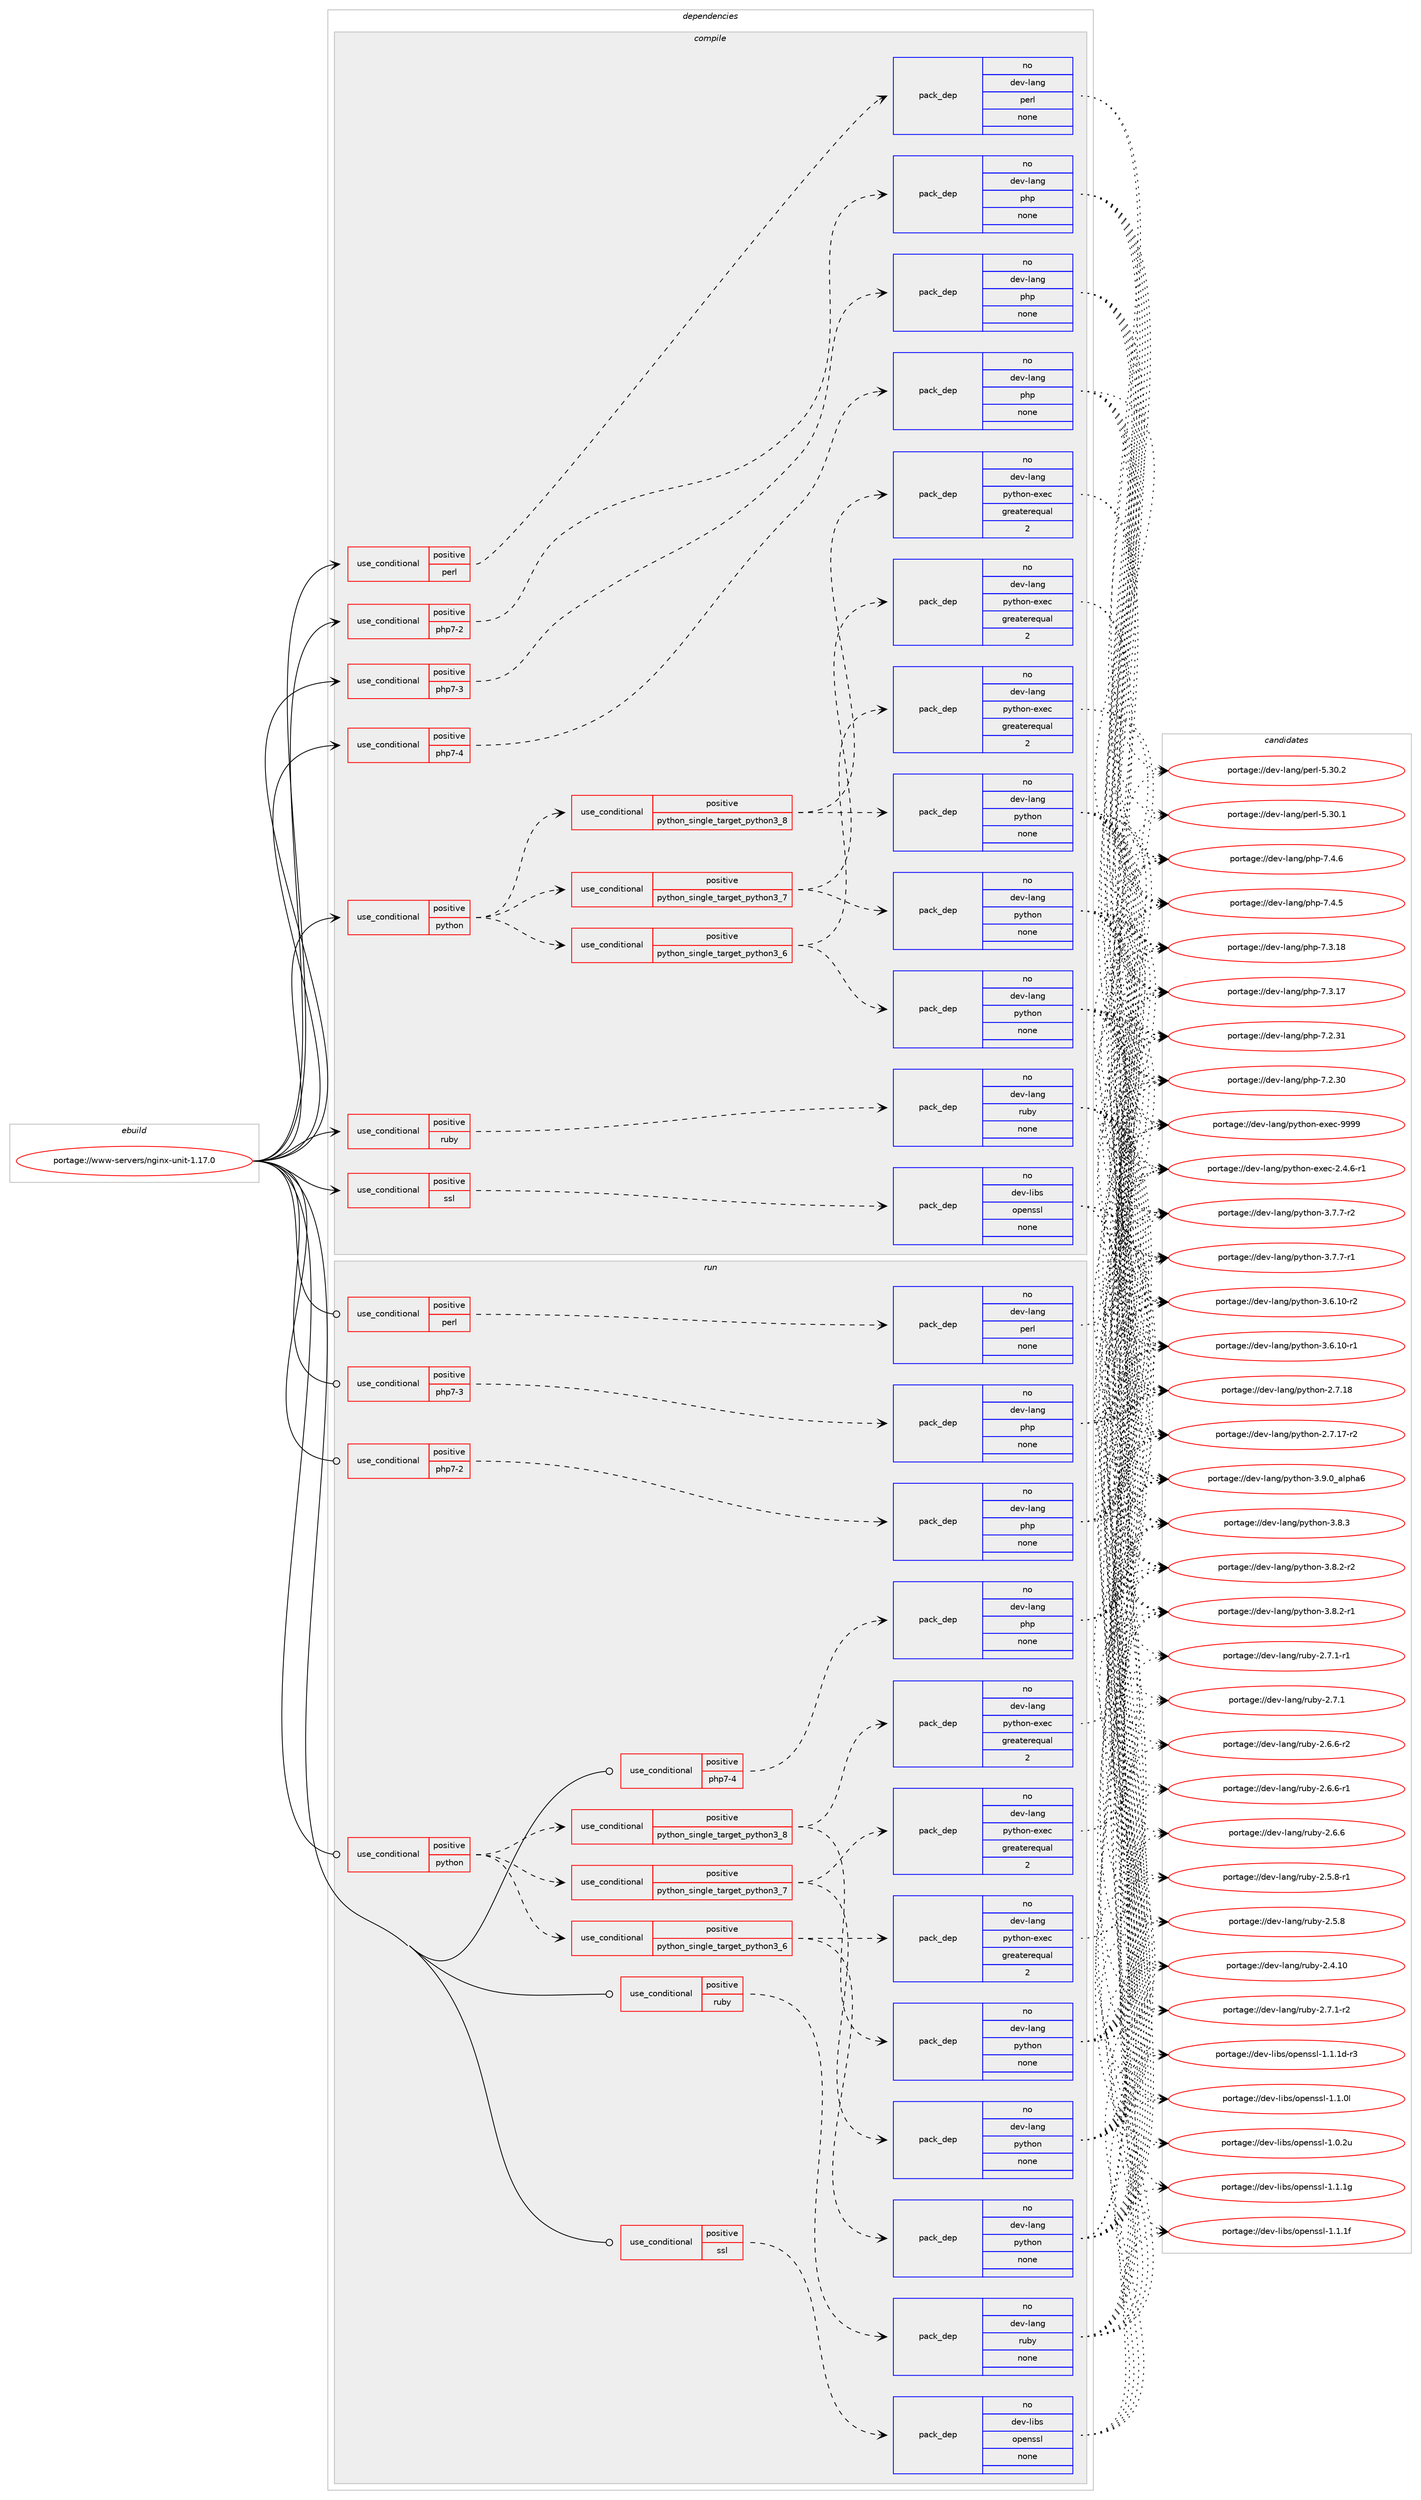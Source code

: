 digraph prolog {

# *************
# Graph options
# *************

newrank=true;
concentrate=true;
compound=true;
graph [rankdir=LR,fontname=Helvetica,fontsize=10,ranksep=1.5];#, ranksep=2.5, nodesep=0.2];
edge  [arrowhead=vee];
node  [fontname=Helvetica,fontsize=10];

# **********
# The ebuild
# **********

subgraph cluster_leftcol {
color=gray;
rank=same;
label=<<i>ebuild</i>>;
id [label="portage://www-servers/nginx-unit-1.17.0", color=red, width=4, href="../www-servers/nginx-unit-1.17.0.svg"];
}

# ****************
# The dependencies
# ****************

subgraph cluster_midcol {
color=gray;
label=<<i>dependencies</i>>;
subgraph cluster_compile {
fillcolor="#eeeeee";
style=filled;
label=<<i>compile</i>>;
subgraph cond269 {
dependency2423 [label=<<TABLE BORDER="0" CELLBORDER="1" CELLSPACING="0" CELLPADDING="4"><TR><TD ROWSPAN="3" CELLPADDING="10">use_conditional</TD></TR><TR><TD>positive</TD></TR><TR><TD>perl</TD></TR></TABLE>>, shape=none, color=red];
subgraph pack2131 {
dependency2424 [label=<<TABLE BORDER="0" CELLBORDER="1" CELLSPACING="0" CELLPADDING="4" WIDTH="220"><TR><TD ROWSPAN="6" CELLPADDING="30">pack_dep</TD></TR><TR><TD WIDTH="110">no</TD></TR><TR><TD>dev-lang</TD></TR><TR><TD>perl</TD></TR><TR><TD>none</TD></TR><TR><TD></TD></TR></TABLE>>, shape=none, color=blue];
}
dependency2423:e -> dependency2424:w [weight=20,style="dashed",arrowhead="vee"];
}
id:e -> dependency2423:w [weight=20,style="solid",arrowhead="vee"];
subgraph cond270 {
dependency2425 [label=<<TABLE BORDER="0" CELLBORDER="1" CELLSPACING="0" CELLPADDING="4"><TR><TD ROWSPAN="3" CELLPADDING="10">use_conditional</TD></TR><TR><TD>positive</TD></TR><TR><TD>php7-2</TD></TR></TABLE>>, shape=none, color=red];
subgraph pack2132 {
dependency2426 [label=<<TABLE BORDER="0" CELLBORDER="1" CELLSPACING="0" CELLPADDING="4" WIDTH="220"><TR><TD ROWSPAN="6" CELLPADDING="30">pack_dep</TD></TR><TR><TD WIDTH="110">no</TD></TR><TR><TD>dev-lang</TD></TR><TR><TD>php</TD></TR><TR><TD>none</TD></TR><TR><TD></TD></TR></TABLE>>, shape=none, color=blue];
}
dependency2425:e -> dependency2426:w [weight=20,style="dashed",arrowhead="vee"];
}
id:e -> dependency2425:w [weight=20,style="solid",arrowhead="vee"];
subgraph cond271 {
dependency2427 [label=<<TABLE BORDER="0" CELLBORDER="1" CELLSPACING="0" CELLPADDING="4"><TR><TD ROWSPAN="3" CELLPADDING="10">use_conditional</TD></TR><TR><TD>positive</TD></TR><TR><TD>php7-3</TD></TR></TABLE>>, shape=none, color=red];
subgraph pack2133 {
dependency2428 [label=<<TABLE BORDER="0" CELLBORDER="1" CELLSPACING="0" CELLPADDING="4" WIDTH="220"><TR><TD ROWSPAN="6" CELLPADDING="30">pack_dep</TD></TR><TR><TD WIDTH="110">no</TD></TR><TR><TD>dev-lang</TD></TR><TR><TD>php</TD></TR><TR><TD>none</TD></TR><TR><TD></TD></TR></TABLE>>, shape=none, color=blue];
}
dependency2427:e -> dependency2428:w [weight=20,style="dashed",arrowhead="vee"];
}
id:e -> dependency2427:w [weight=20,style="solid",arrowhead="vee"];
subgraph cond272 {
dependency2429 [label=<<TABLE BORDER="0" CELLBORDER="1" CELLSPACING="0" CELLPADDING="4"><TR><TD ROWSPAN="3" CELLPADDING="10">use_conditional</TD></TR><TR><TD>positive</TD></TR><TR><TD>php7-4</TD></TR></TABLE>>, shape=none, color=red];
subgraph pack2134 {
dependency2430 [label=<<TABLE BORDER="0" CELLBORDER="1" CELLSPACING="0" CELLPADDING="4" WIDTH="220"><TR><TD ROWSPAN="6" CELLPADDING="30">pack_dep</TD></TR><TR><TD WIDTH="110">no</TD></TR><TR><TD>dev-lang</TD></TR><TR><TD>php</TD></TR><TR><TD>none</TD></TR><TR><TD></TD></TR></TABLE>>, shape=none, color=blue];
}
dependency2429:e -> dependency2430:w [weight=20,style="dashed",arrowhead="vee"];
}
id:e -> dependency2429:w [weight=20,style="solid",arrowhead="vee"];
subgraph cond273 {
dependency2431 [label=<<TABLE BORDER="0" CELLBORDER="1" CELLSPACING="0" CELLPADDING="4"><TR><TD ROWSPAN="3" CELLPADDING="10">use_conditional</TD></TR><TR><TD>positive</TD></TR><TR><TD>python</TD></TR></TABLE>>, shape=none, color=red];
subgraph cond274 {
dependency2432 [label=<<TABLE BORDER="0" CELLBORDER="1" CELLSPACING="0" CELLPADDING="4"><TR><TD ROWSPAN="3" CELLPADDING="10">use_conditional</TD></TR><TR><TD>positive</TD></TR><TR><TD>python_single_target_python3_6</TD></TR></TABLE>>, shape=none, color=red];
subgraph pack2135 {
dependency2433 [label=<<TABLE BORDER="0" CELLBORDER="1" CELLSPACING="0" CELLPADDING="4" WIDTH="220"><TR><TD ROWSPAN="6" CELLPADDING="30">pack_dep</TD></TR><TR><TD WIDTH="110">no</TD></TR><TR><TD>dev-lang</TD></TR><TR><TD>python</TD></TR><TR><TD>none</TD></TR><TR><TD></TD></TR></TABLE>>, shape=none, color=blue];
}
dependency2432:e -> dependency2433:w [weight=20,style="dashed",arrowhead="vee"];
subgraph pack2136 {
dependency2434 [label=<<TABLE BORDER="0" CELLBORDER="1" CELLSPACING="0" CELLPADDING="4" WIDTH="220"><TR><TD ROWSPAN="6" CELLPADDING="30">pack_dep</TD></TR><TR><TD WIDTH="110">no</TD></TR><TR><TD>dev-lang</TD></TR><TR><TD>python-exec</TD></TR><TR><TD>greaterequal</TD></TR><TR><TD>2</TD></TR></TABLE>>, shape=none, color=blue];
}
dependency2432:e -> dependency2434:w [weight=20,style="dashed",arrowhead="vee"];
}
dependency2431:e -> dependency2432:w [weight=20,style="dashed",arrowhead="vee"];
subgraph cond275 {
dependency2435 [label=<<TABLE BORDER="0" CELLBORDER="1" CELLSPACING="0" CELLPADDING="4"><TR><TD ROWSPAN="3" CELLPADDING="10">use_conditional</TD></TR><TR><TD>positive</TD></TR><TR><TD>python_single_target_python3_7</TD></TR></TABLE>>, shape=none, color=red];
subgraph pack2137 {
dependency2436 [label=<<TABLE BORDER="0" CELLBORDER="1" CELLSPACING="0" CELLPADDING="4" WIDTH="220"><TR><TD ROWSPAN="6" CELLPADDING="30">pack_dep</TD></TR><TR><TD WIDTH="110">no</TD></TR><TR><TD>dev-lang</TD></TR><TR><TD>python</TD></TR><TR><TD>none</TD></TR><TR><TD></TD></TR></TABLE>>, shape=none, color=blue];
}
dependency2435:e -> dependency2436:w [weight=20,style="dashed",arrowhead="vee"];
subgraph pack2138 {
dependency2437 [label=<<TABLE BORDER="0" CELLBORDER="1" CELLSPACING="0" CELLPADDING="4" WIDTH="220"><TR><TD ROWSPAN="6" CELLPADDING="30">pack_dep</TD></TR><TR><TD WIDTH="110">no</TD></TR><TR><TD>dev-lang</TD></TR><TR><TD>python-exec</TD></TR><TR><TD>greaterequal</TD></TR><TR><TD>2</TD></TR></TABLE>>, shape=none, color=blue];
}
dependency2435:e -> dependency2437:w [weight=20,style="dashed",arrowhead="vee"];
}
dependency2431:e -> dependency2435:w [weight=20,style="dashed",arrowhead="vee"];
subgraph cond276 {
dependency2438 [label=<<TABLE BORDER="0" CELLBORDER="1" CELLSPACING="0" CELLPADDING="4"><TR><TD ROWSPAN="3" CELLPADDING="10">use_conditional</TD></TR><TR><TD>positive</TD></TR><TR><TD>python_single_target_python3_8</TD></TR></TABLE>>, shape=none, color=red];
subgraph pack2139 {
dependency2439 [label=<<TABLE BORDER="0" CELLBORDER="1" CELLSPACING="0" CELLPADDING="4" WIDTH="220"><TR><TD ROWSPAN="6" CELLPADDING="30">pack_dep</TD></TR><TR><TD WIDTH="110">no</TD></TR><TR><TD>dev-lang</TD></TR><TR><TD>python</TD></TR><TR><TD>none</TD></TR><TR><TD></TD></TR></TABLE>>, shape=none, color=blue];
}
dependency2438:e -> dependency2439:w [weight=20,style="dashed",arrowhead="vee"];
subgraph pack2140 {
dependency2440 [label=<<TABLE BORDER="0" CELLBORDER="1" CELLSPACING="0" CELLPADDING="4" WIDTH="220"><TR><TD ROWSPAN="6" CELLPADDING="30">pack_dep</TD></TR><TR><TD WIDTH="110">no</TD></TR><TR><TD>dev-lang</TD></TR><TR><TD>python-exec</TD></TR><TR><TD>greaterequal</TD></TR><TR><TD>2</TD></TR></TABLE>>, shape=none, color=blue];
}
dependency2438:e -> dependency2440:w [weight=20,style="dashed",arrowhead="vee"];
}
dependency2431:e -> dependency2438:w [weight=20,style="dashed",arrowhead="vee"];
}
id:e -> dependency2431:w [weight=20,style="solid",arrowhead="vee"];
subgraph cond277 {
dependency2441 [label=<<TABLE BORDER="0" CELLBORDER="1" CELLSPACING="0" CELLPADDING="4"><TR><TD ROWSPAN="3" CELLPADDING="10">use_conditional</TD></TR><TR><TD>positive</TD></TR><TR><TD>ruby</TD></TR></TABLE>>, shape=none, color=red];
subgraph pack2141 {
dependency2442 [label=<<TABLE BORDER="0" CELLBORDER="1" CELLSPACING="0" CELLPADDING="4" WIDTH="220"><TR><TD ROWSPAN="6" CELLPADDING="30">pack_dep</TD></TR><TR><TD WIDTH="110">no</TD></TR><TR><TD>dev-lang</TD></TR><TR><TD>ruby</TD></TR><TR><TD>none</TD></TR><TR><TD></TD></TR></TABLE>>, shape=none, color=blue];
}
dependency2441:e -> dependency2442:w [weight=20,style="dashed",arrowhead="vee"];
}
id:e -> dependency2441:w [weight=20,style="solid",arrowhead="vee"];
subgraph cond278 {
dependency2443 [label=<<TABLE BORDER="0" CELLBORDER="1" CELLSPACING="0" CELLPADDING="4"><TR><TD ROWSPAN="3" CELLPADDING="10">use_conditional</TD></TR><TR><TD>positive</TD></TR><TR><TD>ssl</TD></TR></TABLE>>, shape=none, color=red];
subgraph pack2142 {
dependency2444 [label=<<TABLE BORDER="0" CELLBORDER="1" CELLSPACING="0" CELLPADDING="4" WIDTH="220"><TR><TD ROWSPAN="6" CELLPADDING="30">pack_dep</TD></TR><TR><TD WIDTH="110">no</TD></TR><TR><TD>dev-libs</TD></TR><TR><TD>openssl</TD></TR><TR><TD>none</TD></TR><TR><TD></TD></TR></TABLE>>, shape=none, color=blue];
}
dependency2443:e -> dependency2444:w [weight=20,style="dashed",arrowhead="vee"];
}
id:e -> dependency2443:w [weight=20,style="solid",arrowhead="vee"];
}
subgraph cluster_compileandrun {
fillcolor="#eeeeee";
style=filled;
label=<<i>compile and run</i>>;
}
subgraph cluster_run {
fillcolor="#eeeeee";
style=filled;
label=<<i>run</i>>;
subgraph cond279 {
dependency2445 [label=<<TABLE BORDER="0" CELLBORDER="1" CELLSPACING="0" CELLPADDING="4"><TR><TD ROWSPAN="3" CELLPADDING="10">use_conditional</TD></TR><TR><TD>positive</TD></TR><TR><TD>perl</TD></TR></TABLE>>, shape=none, color=red];
subgraph pack2143 {
dependency2446 [label=<<TABLE BORDER="0" CELLBORDER="1" CELLSPACING="0" CELLPADDING="4" WIDTH="220"><TR><TD ROWSPAN="6" CELLPADDING="30">pack_dep</TD></TR><TR><TD WIDTH="110">no</TD></TR><TR><TD>dev-lang</TD></TR><TR><TD>perl</TD></TR><TR><TD>none</TD></TR><TR><TD></TD></TR></TABLE>>, shape=none, color=blue];
}
dependency2445:e -> dependency2446:w [weight=20,style="dashed",arrowhead="vee"];
}
id:e -> dependency2445:w [weight=20,style="solid",arrowhead="odot"];
subgraph cond280 {
dependency2447 [label=<<TABLE BORDER="0" CELLBORDER="1" CELLSPACING="0" CELLPADDING="4"><TR><TD ROWSPAN="3" CELLPADDING="10">use_conditional</TD></TR><TR><TD>positive</TD></TR><TR><TD>php7-2</TD></TR></TABLE>>, shape=none, color=red];
subgraph pack2144 {
dependency2448 [label=<<TABLE BORDER="0" CELLBORDER="1" CELLSPACING="0" CELLPADDING="4" WIDTH="220"><TR><TD ROWSPAN="6" CELLPADDING="30">pack_dep</TD></TR><TR><TD WIDTH="110">no</TD></TR><TR><TD>dev-lang</TD></TR><TR><TD>php</TD></TR><TR><TD>none</TD></TR><TR><TD></TD></TR></TABLE>>, shape=none, color=blue];
}
dependency2447:e -> dependency2448:w [weight=20,style="dashed",arrowhead="vee"];
}
id:e -> dependency2447:w [weight=20,style="solid",arrowhead="odot"];
subgraph cond281 {
dependency2449 [label=<<TABLE BORDER="0" CELLBORDER="1" CELLSPACING="0" CELLPADDING="4"><TR><TD ROWSPAN="3" CELLPADDING="10">use_conditional</TD></TR><TR><TD>positive</TD></TR><TR><TD>php7-3</TD></TR></TABLE>>, shape=none, color=red];
subgraph pack2145 {
dependency2450 [label=<<TABLE BORDER="0" CELLBORDER="1" CELLSPACING="0" CELLPADDING="4" WIDTH="220"><TR><TD ROWSPAN="6" CELLPADDING="30">pack_dep</TD></TR><TR><TD WIDTH="110">no</TD></TR><TR><TD>dev-lang</TD></TR><TR><TD>php</TD></TR><TR><TD>none</TD></TR><TR><TD></TD></TR></TABLE>>, shape=none, color=blue];
}
dependency2449:e -> dependency2450:w [weight=20,style="dashed",arrowhead="vee"];
}
id:e -> dependency2449:w [weight=20,style="solid",arrowhead="odot"];
subgraph cond282 {
dependency2451 [label=<<TABLE BORDER="0" CELLBORDER="1" CELLSPACING="0" CELLPADDING="4"><TR><TD ROWSPAN="3" CELLPADDING="10">use_conditional</TD></TR><TR><TD>positive</TD></TR><TR><TD>php7-4</TD></TR></TABLE>>, shape=none, color=red];
subgraph pack2146 {
dependency2452 [label=<<TABLE BORDER="0" CELLBORDER="1" CELLSPACING="0" CELLPADDING="4" WIDTH="220"><TR><TD ROWSPAN="6" CELLPADDING="30">pack_dep</TD></TR><TR><TD WIDTH="110">no</TD></TR><TR><TD>dev-lang</TD></TR><TR><TD>php</TD></TR><TR><TD>none</TD></TR><TR><TD></TD></TR></TABLE>>, shape=none, color=blue];
}
dependency2451:e -> dependency2452:w [weight=20,style="dashed",arrowhead="vee"];
}
id:e -> dependency2451:w [weight=20,style="solid",arrowhead="odot"];
subgraph cond283 {
dependency2453 [label=<<TABLE BORDER="0" CELLBORDER="1" CELLSPACING="0" CELLPADDING="4"><TR><TD ROWSPAN="3" CELLPADDING="10">use_conditional</TD></TR><TR><TD>positive</TD></TR><TR><TD>python</TD></TR></TABLE>>, shape=none, color=red];
subgraph cond284 {
dependency2454 [label=<<TABLE BORDER="0" CELLBORDER="1" CELLSPACING="0" CELLPADDING="4"><TR><TD ROWSPAN="3" CELLPADDING="10">use_conditional</TD></TR><TR><TD>positive</TD></TR><TR><TD>python_single_target_python3_6</TD></TR></TABLE>>, shape=none, color=red];
subgraph pack2147 {
dependency2455 [label=<<TABLE BORDER="0" CELLBORDER="1" CELLSPACING="0" CELLPADDING="4" WIDTH="220"><TR><TD ROWSPAN="6" CELLPADDING="30">pack_dep</TD></TR><TR><TD WIDTH="110">no</TD></TR><TR><TD>dev-lang</TD></TR><TR><TD>python</TD></TR><TR><TD>none</TD></TR><TR><TD></TD></TR></TABLE>>, shape=none, color=blue];
}
dependency2454:e -> dependency2455:w [weight=20,style="dashed",arrowhead="vee"];
subgraph pack2148 {
dependency2456 [label=<<TABLE BORDER="0" CELLBORDER="1" CELLSPACING="0" CELLPADDING="4" WIDTH="220"><TR><TD ROWSPAN="6" CELLPADDING="30">pack_dep</TD></TR><TR><TD WIDTH="110">no</TD></TR><TR><TD>dev-lang</TD></TR><TR><TD>python-exec</TD></TR><TR><TD>greaterequal</TD></TR><TR><TD>2</TD></TR></TABLE>>, shape=none, color=blue];
}
dependency2454:e -> dependency2456:w [weight=20,style="dashed",arrowhead="vee"];
}
dependency2453:e -> dependency2454:w [weight=20,style="dashed",arrowhead="vee"];
subgraph cond285 {
dependency2457 [label=<<TABLE BORDER="0" CELLBORDER="1" CELLSPACING="0" CELLPADDING="4"><TR><TD ROWSPAN="3" CELLPADDING="10">use_conditional</TD></TR><TR><TD>positive</TD></TR><TR><TD>python_single_target_python3_7</TD></TR></TABLE>>, shape=none, color=red];
subgraph pack2149 {
dependency2458 [label=<<TABLE BORDER="0" CELLBORDER="1" CELLSPACING="0" CELLPADDING="4" WIDTH="220"><TR><TD ROWSPAN="6" CELLPADDING="30">pack_dep</TD></TR><TR><TD WIDTH="110">no</TD></TR><TR><TD>dev-lang</TD></TR><TR><TD>python</TD></TR><TR><TD>none</TD></TR><TR><TD></TD></TR></TABLE>>, shape=none, color=blue];
}
dependency2457:e -> dependency2458:w [weight=20,style="dashed",arrowhead="vee"];
subgraph pack2150 {
dependency2459 [label=<<TABLE BORDER="0" CELLBORDER="1" CELLSPACING="0" CELLPADDING="4" WIDTH="220"><TR><TD ROWSPAN="6" CELLPADDING="30">pack_dep</TD></TR><TR><TD WIDTH="110">no</TD></TR><TR><TD>dev-lang</TD></TR><TR><TD>python-exec</TD></TR><TR><TD>greaterequal</TD></TR><TR><TD>2</TD></TR></TABLE>>, shape=none, color=blue];
}
dependency2457:e -> dependency2459:w [weight=20,style="dashed",arrowhead="vee"];
}
dependency2453:e -> dependency2457:w [weight=20,style="dashed",arrowhead="vee"];
subgraph cond286 {
dependency2460 [label=<<TABLE BORDER="0" CELLBORDER="1" CELLSPACING="0" CELLPADDING="4"><TR><TD ROWSPAN="3" CELLPADDING="10">use_conditional</TD></TR><TR><TD>positive</TD></TR><TR><TD>python_single_target_python3_8</TD></TR></TABLE>>, shape=none, color=red];
subgraph pack2151 {
dependency2461 [label=<<TABLE BORDER="0" CELLBORDER="1" CELLSPACING="0" CELLPADDING="4" WIDTH="220"><TR><TD ROWSPAN="6" CELLPADDING="30">pack_dep</TD></TR><TR><TD WIDTH="110">no</TD></TR><TR><TD>dev-lang</TD></TR><TR><TD>python</TD></TR><TR><TD>none</TD></TR><TR><TD></TD></TR></TABLE>>, shape=none, color=blue];
}
dependency2460:e -> dependency2461:w [weight=20,style="dashed",arrowhead="vee"];
subgraph pack2152 {
dependency2462 [label=<<TABLE BORDER="0" CELLBORDER="1" CELLSPACING="0" CELLPADDING="4" WIDTH="220"><TR><TD ROWSPAN="6" CELLPADDING="30">pack_dep</TD></TR><TR><TD WIDTH="110">no</TD></TR><TR><TD>dev-lang</TD></TR><TR><TD>python-exec</TD></TR><TR><TD>greaterequal</TD></TR><TR><TD>2</TD></TR></TABLE>>, shape=none, color=blue];
}
dependency2460:e -> dependency2462:w [weight=20,style="dashed",arrowhead="vee"];
}
dependency2453:e -> dependency2460:w [weight=20,style="dashed",arrowhead="vee"];
}
id:e -> dependency2453:w [weight=20,style="solid",arrowhead="odot"];
subgraph cond287 {
dependency2463 [label=<<TABLE BORDER="0" CELLBORDER="1" CELLSPACING="0" CELLPADDING="4"><TR><TD ROWSPAN="3" CELLPADDING="10">use_conditional</TD></TR><TR><TD>positive</TD></TR><TR><TD>ruby</TD></TR></TABLE>>, shape=none, color=red];
subgraph pack2153 {
dependency2464 [label=<<TABLE BORDER="0" CELLBORDER="1" CELLSPACING="0" CELLPADDING="4" WIDTH="220"><TR><TD ROWSPAN="6" CELLPADDING="30">pack_dep</TD></TR><TR><TD WIDTH="110">no</TD></TR><TR><TD>dev-lang</TD></TR><TR><TD>ruby</TD></TR><TR><TD>none</TD></TR><TR><TD></TD></TR></TABLE>>, shape=none, color=blue];
}
dependency2463:e -> dependency2464:w [weight=20,style="dashed",arrowhead="vee"];
}
id:e -> dependency2463:w [weight=20,style="solid",arrowhead="odot"];
subgraph cond288 {
dependency2465 [label=<<TABLE BORDER="0" CELLBORDER="1" CELLSPACING="0" CELLPADDING="4"><TR><TD ROWSPAN="3" CELLPADDING="10">use_conditional</TD></TR><TR><TD>positive</TD></TR><TR><TD>ssl</TD></TR></TABLE>>, shape=none, color=red];
subgraph pack2154 {
dependency2466 [label=<<TABLE BORDER="0" CELLBORDER="1" CELLSPACING="0" CELLPADDING="4" WIDTH="220"><TR><TD ROWSPAN="6" CELLPADDING="30">pack_dep</TD></TR><TR><TD WIDTH="110">no</TD></TR><TR><TD>dev-libs</TD></TR><TR><TD>openssl</TD></TR><TR><TD>none</TD></TR><TR><TD></TD></TR></TABLE>>, shape=none, color=blue];
}
dependency2465:e -> dependency2466:w [weight=20,style="dashed",arrowhead="vee"];
}
id:e -> dependency2465:w [weight=20,style="solid",arrowhead="odot"];
}
}

# **************
# The candidates
# **************

subgraph cluster_choices {
rank=same;
color=gray;
label=<<i>candidates</i>>;

subgraph choice2131 {
color=black;
nodesep=1;
choice10010111845108971101034711210111410845534651484650 [label="portage://dev-lang/perl-5.30.2", color=red, width=4,href="../dev-lang/perl-5.30.2.svg"];
choice10010111845108971101034711210111410845534651484649 [label="portage://dev-lang/perl-5.30.1", color=red, width=4,href="../dev-lang/perl-5.30.1.svg"];
dependency2424:e -> choice10010111845108971101034711210111410845534651484650:w [style=dotted,weight="100"];
dependency2424:e -> choice10010111845108971101034711210111410845534651484649:w [style=dotted,weight="100"];
}
subgraph choice2132 {
color=black;
nodesep=1;
choice100101118451089711010347112104112455546524654 [label="portage://dev-lang/php-7.4.6", color=red, width=4,href="../dev-lang/php-7.4.6.svg"];
choice100101118451089711010347112104112455546524653 [label="portage://dev-lang/php-7.4.5", color=red, width=4,href="../dev-lang/php-7.4.5.svg"];
choice10010111845108971101034711210411245554651464956 [label="portage://dev-lang/php-7.3.18", color=red, width=4,href="../dev-lang/php-7.3.18.svg"];
choice10010111845108971101034711210411245554651464955 [label="portage://dev-lang/php-7.3.17", color=red, width=4,href="../dev-lang/php-7.3.17.svg"];
choice10010111845108971101034711210411245554650465149 [label="portage://dev-lang/php-7.2.31", color=red, width=4,href="../dev-lang/php-7.2.31.svg"];
choice10010111845108971101034711210411245554650465148 [label="portage://dev-lang/php-7.2.30", color=red, width=4,href="../dev-lang/php-7.2.30.svg"];
dependency2426:e -> choice100101118451089711010347112104112455546524654:w [style=dotted,weight="100"];
dependency2426:e -> choice100101118451089711010347112104112455546524653:w [style=dotted,weight="100"];
dependency2426:e -> choice10010111845108971101034711210411245554651464956:w [style=dotted,weight="100"];
dependency2426:e -> choice10010111845108971101034711210411245554651464955:w [style=dotted,weight="100"];
dependency2426:e -> choice10010111845108971101034711210411245554650465149:w [style=dotted,weight="100"];
dependency2426:e -> choice10010111845108971101034711210411245554650465148:w [style=dotted,weight="100"];
}
subgraph choice2133 {
color=black;
nodesep=1;
choice100101118451089711010347112104112455546524654 [label="portage://dev-lang/php-7.4.6", color=red, width=4,href="../dev-lang/php-7.4.6.svg"];
choice100101118451089711010347112104112455546524653 [label="portage://dev-lang/php-7.4.5", color=red, width=4,href="../dev-lang/php-7.4.5.svg"];
choice10010111845108971101034711210411245554651464956 [label="portage://dev-lang/php-7.3.18", color=red, width=4,href="../dev-lang/php-7.3.18.svg"];
choice10010111845108971101034711210411245554651464955 [label="portage://dev-lang/php-7.3.17", color=red, width=4,href="../dev-lang/php-7.3.17.svg"];
choice10010111845108971101034711210411245554650465149 [label="portage://dev-lang/php-7.2.31", color=red, width=4,href="../dev-lang/php-7.2.31.svg"];
choice10010111845108971101034711210411245554650465148 [label="portage://dev-lang/php-7.2.30", color=red, width=4,href="../dev-lang/php-7.2.30.svg"];
dependency2428:e -> choice100101118451089711010347112104112455546524654:w [style=dotted,weight="100"];
dependency2428:e -> choice100101118451089711010347112104112455546524653:w [style=dotted,weight="100"];
dependency2428:e -> choice10010111845108971101034711210411245554651464956:w [style=dotted,weight="100"];
dependency2428:e -> choice10010111845108971101034711210411245554651464955:w [style=dotted,weight="100"];
dependency2428:e -> choice10010111845108971101034711210411245554650465149:w [style=dotted,weight="100"];
dependency2428:e -> choice10010111845108971101034711210411245554650465148:w [style=dotted,weight="100"];
}
subgraph choice2134 {
color=black;
nodesep=1;
choice100101118451089711010347112104112455546524654 [label="portage://dev-lang/php-7.4.6", color=red, width=4,href="../dev-lang/php-7.4.6.svg"];
choice100101118451089711010347112104112455546524653 [label="portage://dev-lang/php-7.4.5", color=red, width=4,href="../dev-lang/php-7.4.5.svg"];
choice10010111845108971101034711210411245554651464956 [label="portage://dev-lang/php-7.3.18", color=red, width=4,href="../dev-lang/php-7.3.18.svg"];
choice10010111845108971101034711210411245554651464955 [label="portage://dev-lang/php-7.3.17", color=red, width=4,href="../dev-lang/php-7.3.17.svg"];
choice10010111845108971101034711210411245554650465149 [label="portage://dev-lang/php-7.2.31", color=red, width=4,href="../dev-lang/php-7.2.31.svg"];
choice10010111845108971101034711210411245554650465148 [label="portage://dev-lang/php-7.2.30", color=red, width=4,href="../dev-lang/php-7.2.30.svg"];
dependency2430:e -> choice100101118451089711010347112104112455546524654:w [style=dotted,weight="100"];
dependency2430:e -> choice100101118451089711010347112104112455546524653:w [style=dotted,weight="100"];
dependency2430:e -> choice10010111845108971101034711210411245554651464956:w [style=dotted,weight="100"];
dependency2430:e -> choice10010111845108971101034711210411245554651464955:w [style=dotted,weight="100"];
dependency2430:e -> choice10010111845108971101034711210411245554650465149:w [style=dotted,weight="100"];
dependency2430:e -> choice10010111845108971101034711210411245554650465148:w [style=dotted,weight="100"];
}
subgraph choice2135 {
color=black;
nodesep=1;
choice10010111845108971101034711212111610411111045514657464895971081121049754 [label="portage://dev-lang/python-3.9.0_alpha6", color=red, width=4,href="../dev-lang/python-3.9.0_alpha6.svg"];
choice100101118451089711010347112121116104111110455146564651 [label="portage://dev-lang/python-3.8.3", color=red, width=4,href="../dev-lang/python-3.8.3.svg"];
choice1001011184510897110103471121211161041111104551465646504511450 [label="portage://dev-lang/python-3.8.2-r2", color=red, width=4,href="../dev-lang/python-3.8.2-r2.svg"];
choice1001011184510897110103471121211161041111104551465646504511449 [label="portage://dev-lang/python-3.8.2-r1", color=red, width=4,href="../dev-lang/python-3.8.2-r1.svg"];
choice1001011184510897110103471121211161041111104551465546554511450 [label="portage://dev-lang/python-3.7.7-r2", color=red, width=4,href="../dev-lang/python-3.7.7-r2.svg"];
choice1001011184510897110103471121211161041111104551465546554511449 [label="portage://dev-lang/python-3.7.7-r1", color=red, width=4,href="../dev-lang/python-3.7.7-r1.svg"];
choice100101118451089711010347112121116104111110455146544649484511450 [label="portage://dev-lang/python-3.6.10-r2", color=red, width=4,href="../dev-lang/python-3.6.10-r2.svg"];
choice100101118451089711010347112121116104111110455146544649484511449 [label="portage://dev-lang/python-3.6.10-r1", color=red, width=4,href="../dev-lang/python-3.6.10-r1.svg"];
choice10010111845108971101034711212111610411111045504655464956 [label="portage://dev-lang/python-2.7.18", color=red, width=4,href="../dev-lang/python-2.7.18.svg"];
choice100101118451089711010347112121116104111110455046554649554511450 [label="portage://dev-lang/python-2.7.17-r2", color=red, width=4,href="../dev-lang/python-2.7.17-r2.svg"];
dependency2433:e -> choice10010111845108971101034711212111610411111045514657464895971081121049754:w [style=dotted,weight="100"];
dependency2433:e -> choice100101118451089711010347112121116104111110455146564651:w [style=dotted,weight="100"];
dependency2433:e -> choice1001011184510897110103471121211161041111104551465646504511450:w [style=dotted,weight="100"];
dependency2433:e -> choice1001011184510897110103471121211161041111104551465646504511449:w [style=dotted,weight="100"];
dependency2433:e -> choice1001011184510897110103471121211161041111104551465546554511450:w [style=dotted,weight="100"];
dependency2433:e -> choice1001011184510897110103471121211161041111104551465546554511449:w [style=dotted,weight="100"];
dependency2433:e -> choice100101118451089711010347112121116104111110455146544649484511450:w [style=dotted,weight="100"];
dependency2433:e -> choice100101118451089711010347112121116104111110455146544649484511449:w [style=dotted,weight="100"];
dependency2433:e -> choice10010111845108971101034711212111610411111045504655464956:w [style=dotted,weight="100"];
dependency2433:e -> choice100101118451089711010347112121116104111110455046554649554511450:w [style=dotted,weight="100"];
}
subgraph choice2136 {
color=black;
nodesep=1;
choice10010111845108971101034711212111610411111045101120101994557575757 [label="portage://dev-lang/python-exec-9999", color=red, width=4,href="../dev-lang/python-exec-9999.svg"];
choice10010111845108971101034711212111610411111045101120101994550465246544511449 [label="portage://dev-lang/python-exec-2.4.6-r1", color=red, width=4,href="../dev-lang/python-exec-2.4.6-r1.svg"];
dependency2434:e -> choice10010111845108971101034711212111610411111045101120101994557575757:w [style=dotted,weight="100"];
dependency2434:e -> choice10010111845108971101034711212111610411111045101120101994550465246544511449:w [style=dotted,weight="100"];
}
subgraph choice2137 {
color=black;
nodesep=1;
choice10010111845108971101034711212111610411111045514657464895971081121049754 [label="portage://dev-lang/python-3.9.0_alpha6", color=red, width=4,href="../dev-lang/python-3.9.0_alpha6.svg"];
choice100101118451089711010347112121116104111110455146564651 [label="portage://dev-lang/python-3.8.3", color=red, width=4,href="../dev-lang/python-3.8.3.svg"];
choice1001011184510897110103471121211161041111104551465646504511450 [label="portage://dev-lang/python-3.8.2-r2", color=red, width=4,href="../dev-lang/python-3.8.2-r2.svg"];
choice1001011184510897110103471121211161041111104551465646504511449 [label="portage://dev-lang/python-3.8.2-r1", color=red, width=4,href="../dev-lang/python-3.8.2-r1.svg"];
choice1001011184510897110103471121211161041111104551465546554511450 [label="portage://dev-lang/python-3.7.7-r2", color=red, width=4,href="../dev-lang/python-3.7.7-r2.svg"];
choice1001011184510897110103471121211161041111104551465546554511449 [label="portage://dev-lang/python-3.7.7-r1", color=red, width=4,href="../dev-lang/python-3.7.7-r1.svg"];
choice100101118451089711010347112121116104111110455146544649484511450 [label="portage://dev-lang/python-3.6.10-r2", color=red, width=4,href="../dev-lang/python-3.6.10-r2.svg"];
choice100101118451089711010347112121116104111110455146544649484511449 [label="portage://dev-lang/python-3.6.10-r1", color=red, width=4,href="../dev-lang/python-3.6.10-r1.svg"];
choice10010111845108971101034711212111610411111045504655464956 [label="portage://dev-lang/python-2.7.18", color=red, width=4,href="../dev-lang/python-2.7.18.svg"];
choice100101118451089711010347112121116104111110455046554649554511450 [label="portage://dev-lang/python-2.7.17-r2", color=red, width=4,href="../dev-lang/python-2.7.17-r2.svg"];
dependency2436:e -> choice10010111845108971101034711212111610411111045514657464895971081121049754:w [style=dotted,weight="100"];
dependency2436:e -> choice100101118451089711010347112121116104111110455146564651:w [style=dotted,weight="100"];
dependency2436:e -> choice1001011184510897110103471121211161041111104551465646504511450:w [style=dotted,weight="100"];
dependency2436:e -> choice1001011184510897110103471121211161041111104551465646504511449:w [style=dotted,weight="100"];
dependency2436:e -> choice1001011184510897110103471121211161041111104551465546554511450:w [style=dotted,weight="100"];
dependency2436:e -> choice1001011184510897110103471121211161041111104551465546554511449:w [style=dotted,weight="100"];
dependency2436:e -> choice100101118451089711010347112121116104111110455146544649484511450:w [style=dotted,weight="100"];
dependency2436:e -> choice100101118451089711010347112121116104111110455146544649484511449:w [style=dotted,weight="100"];
dependency2436:e -> choice10010111845108971101034711212111610411111045504655464956:w [style=dotted,weight="100"];
dependency2436:e -> choice100101118451089711010347112121116104111110455046554649554511450:w [style=dotted,weight="100"];
}
subgraph choice2138 {
color=black;
nodesep=1;
choice10010111845108971101034711212111610411111045101120101994557575757 [label="portage://dev-lang/python-exec-9999", color=red, width=4,href="../dev-lang/python-exec-9999.svg"];
choice10010111845108971101034711212111610411111045101120101994550465246544511449 [label="portage://dev-lang/python-exec-2.4.6-r1", color=red, width=4,href="../dev-lang/python-exec-2.4.6-r1.svg"];
dependency2437:e -> choice10010111845108971101034711212111610411111045101120101994557575757:w [style=dotted,weight="100"];
dependency2437:e -> choice10010111845108971101034711212111610411111045101120101994550465246544511449:w [style=dotted,weight="100"];
}
subgraph choice2139 {
color=black;
nodesep=1;
choice10010111845108971101034711212111610411111045514657464895971081121049754 [label="portage://dev-lang/python-3.9.0_alpha6", color=red, width=4,href="../dev-lang/python-3.9.0_alpha6.svg"];
choice100101118451089711010347112121116104111110455146564651 [label="portage://dev-lang/python-3.8.3", color=red, width=4,href="../dev-lang/python-3.8.3.svg"];
choice1001011184510897110103471121211161041111104551465646504511450 [label="portage://dev-lang/python-3.8.2-r2", color=red, width=4,href="../dev-lang/python-3.8.2-r2.svg"];
choice1001011184510897110103471121211161041111104551465646504511449 [label="portage://dev-lang/python-3.8.2-r1", color=red, width=4,href="../dev-lang/python-3.8.2-r1.svg"];
choice1001011184510897110103471121211161041111104551465546554511450 [label="portage://dev-lang/python-3.7.7-r2", color=red, width=4,href="../dev-lang/python-3.7.7-r2.svg"];
choice1001011184510897110103471121211161041111104551465546554511449 [label="portage://dev-lang/python-3.7.7-r1", color=red, width=4,href="../dev-lang/python-3.7.7-r1.svg"];
choice100101118451089711010347112121116104111110455146544649484511450 [label="portage://dev-lang/python-3.6.10-r2", color=red, width=4,href="../dev-lang/python-3.6.10-r2.svg"];
choice100101118451089711010347112121116104111110455146544649484511449 [label="portage://dev-lang/python-3.6.10-r1", color=red, width=4,href="../dev-lang/python-3.6.10-r1.svg"];
choice10010111845108971101034711212111610411111045504655464956 [label="portage://dev-lang/python-2.7.18", color=red, width=4,href="../dev-lang/python-2.7.18.svg"];
choice100101118451089711010347112121116104111110455046554649554511450 [label="portage://dev-lang/python-2.7.17-r2", color=red, width=4,href="../dev-lang/python-2.7.17-r2.svg"];
dependency2439:e -> choice10010111845108971101034711212111610411111045514657464895971081121049754:w [style=dotted,weight="100"];
dependency2439:e -> choice100101118451089711010347112121116104111110455146564651:w [style=dotted,weight="100"];
dependency2439:e -> choice1001011184510897110103471121211161041111104551465646504511450:w [style=dotted,weight="100"];
dependency2439:e -> choice1001011184510897110103471121211161041111104551465646504511449:w [style=dotted,weight="100"];
dependency2439:e -> choice1001011184510897110103471121211161041111104551465546554511450:w [style=dotted,weight="100"];
dependency2439:e -> choice1001011184510897110103471121211161041111104551465546554511449:w [style=dotted,weight="100"];
dependency2439:e -> choice100101118451089711010347112121116104111110455146544649484511450:w [style=dotted,weight="100"];
dependency2439:e -> choice100101118451089711010347112121116104111110455146544649484511449:w [style=dotted,weight="100"];
dependency2439:e -> choice10010111845108971101034711212111610411111045504655464956:w [style=dotted,weight="100"];
dependency2439:e -> choice100101118451089711010347112121116104111110455046554649554511450:w [style=dotted,weight="100"];
}
subgraph choice2140 {
color=black;
nodesep=1;
choice10010111845108971101034711212111610411111045101120101994557575757 [label="portage://dev-lang/python-exec-9999", color=red, width=4,href="../dev-lang/python-exec-9999.svg"];
choice10010111845108971101034711212111610411111045101120101994550465246544511449 [label="portage://dev-lang/python-exec-2.4.6-r1", color=red, width=4,href="../dev-lang/python-exec-2.4.6-r1.svg"];
dependency2440:e -> choice10010111845108971101034711212111610411111045101120101994557575757:w [style=dotted,weight="100"];
dependency2440:e -> choice10010111845108971101034711212111610411111045101120101994550465246544511449:w [style=dotted,weight="100"];
}
subgraph choice2141 {
color=black;
nodesep=1;
choice100101118451089711010347114117981214550465546494511450 [label="portage://dev-lang/ruby-2.7.1-r2", color=red, width=4,href="../dev-lang/ruby-2.7.1-r2.svg"];
choice100101118451089711010347114117981214550465546494511449 [label="portage://dev-lang/ruby-2.7.1-r1", color=red, width=4,href="../dev-lang/ruby-2.7.1-r1.svg"];
choice10010111845108971101034711411798121455046554649 [label="portage://dev-lang/ruby-2.7.1", color=red, width=4,href="../dev-lang/ruby-2.7.1.svg"];
choice100101118451089711010347114117981214550465446544511450 [label="portage://dev-lang/ruby-2.6.6-r2", color=red, width=4,href="../dev-lang/ruby-2.6.6-r2.svg"];
choice100101118451089711010347114117981214550465446544511449 [label="portage://dev-lang/ruby-2.6.6-r1", color=red, width=4,href="../dev-lang/ruby-2.6.6-r1.svg"];
choice10010111845108971101034711411798121455046544654 [label="portage://dev-lang/ruby-2.6.6", color=red, width=4,href="../dev-lang/ruby-2.6.6.svg"];
choice100101118451089711010347114117981214550465346564511449 [label="portage://dev-lang/ruby-2.5.8-r1", color=red, width=4,href="../dev-lang/ruby-2.5.8-r1.svg"];
choice10010111845108971101034711411798121455046534656 [label="portage://dev-lang/ruby-2.5.8", color=red, width=4,href="../dev-lang/ruby-2.5.8.svg"];
choice1001011184510897110103471141179812145504652464948 [label="portage://dev-lang/ruby-2.4.10", color=red, width=4,href="../dev-lang/ruby-2.4.10.svg"];
dependency2442:e -> choice100101118451089711010347114117981214550465546494511450:w [style=dotted,weight="100"];
dependency2442:e -> choice100101118451089711010347114117981214550465546494511449:w [style=dotted,weight="100"];
dependency2442:e -> choice10010111845108971101034711411798121455046554649:w [style=dotted,weight="100"];
dependency2442:e -> choice100101118451089711010347114117981214550465446544511450:w [style=dotted,weight="100"];
dependency2442:e -> choice100101118451089711010347114117981214550465446544511449:w [style=dotted,weight="100"];
dependency2442:e -> choice10010111845108971101034711411798121455046544654:w [style=dotted,weight="100"];
dependency2442:e -> choice100101118451089711010347114117981214550465346564511449:w [style=dotted,weight="100"];
dependency2442:e -> choice10010111845108971101034711411798121455046534656:w [style=dotted,weight="100"];
dependency2442:e -> choice1001011184510897110103471141179812145504652464948:w [style=dotted,weight="100"];
}
subgraph choice2142 {
color=black;
nodesep=1;
choice100101118451081059811547111112101110115115108454946494649103 [label="portage://dev-libs/openssl-1.1.1g", color=red, width=4,href="../dev-libs/openssl-1.1.1g.svg"];
choice100101118451081059811547111112101110115115108454946494649102 [label="portage://dev-libs/openssl-1.1.1f", color=red, width=4,href="../dev-libs/openssl-1.1.1f.svg"];
choice1001011184510810598115471111121011101151151084549464946491004511451 [label="portage://dev-libs/openssl-1.1.1d-r3", color=red, width=4,href="../dev-libs/openssl-1.1.1d-r3.svg"];
choice100101118451081059811547111112101110115115108454946494648108 [label="portage://dev-libs/openssl-1.1.0l", color=red, width=4,href="../dev-libs/openssl-1.1.0l.svg"];
choice100101118451081059811547111112101110115115108454946484650117 [label="portage://dev-libs/openssl-1.0.2u", color=red, width=4,href="../dev-libs/openssl-1.0.2u.svg"];
dependency2444:e -> choice100101118451081059811547111112101110115115108454946494649103:w [style=dotted,weight="100"];
dependency2444:e -> choice100101118451081059811547111112101110115115108454946494649102:w [style=dotted,weight="100"];
dependency2444:e -> choice1001011184510810598115471111121011101151151084549464946491004511451:w [style=dotted,weight="100"];
dependency2444:e -> choice100101118451081059811547111112101110115115108454946494648108:w [style=dotted,weight="100"];
dependency2444:e -> choice100101118451081059811547111112101110115115108454946484650117:w [style=dotted,weight="100"];
}
subgraph choice2143 {
color=black;
nodesep=1;
choice10010111845108971101034711210111410845534651484650 [label="portage://dev-lang/perl-5.30.2", color=red, width=4,href="../dev-lang/perl-5.30.2.svg"];
choice10010111845108971101034711210111410845534651484649 [label="portage://dev-lang/perl-5.30.1", color=red, width=4,href="../dev-lang/perl-5.30.1.svg"];
dependency2446:e -> choice10010111845108971101034711210111410845534651484650:w [style=dotted,weight="100"];
dependency2446:e -> choice10010111845108971101034711210111410845534651484649:w [style=dotted,weight="100"];
}
subgraph choice2144 {
color=black;
nodesep=1;
choice100101118451089711010347112104112455546524654 [label="portage://dev-lang/php-7.4.6", color=red, width=4,href="../dev-lang/php-7.4.6.svg"];
choice100101118451089711010347112104112455546524653 [label="portage://dev-lang/php-7.4.5", color=red, width=4,href="../dev-lang/php-7.4.5.svg"];
choice10010111845108971101034711210411245554651464956 [label="portage://dev-lang/php-7.3.18", color=red, width=4,href="../dev-lang/php-7.3.18.svg"];
choice10010111845108971101034711210411245554651464955 [label="portage://dev-lang/php-7.3.17", color=red, width=4,href="../dev-lang/php-7.3.17.svg"];
choice10010111845108971101034711210411245554650465149 [label="portage://dev-lang/php-7.2.31", color=red, width=4,href="../dev-lang/php-7.2.31.svg"];
choice10010111845108971101034711210411245554650465148 [label="portage://dev-lang/php-7.2.30", color=red, width=4,href="../dev-lang/php-7.2.30.svg"];
dependency2448:e -> choice100101118451089711010347112104112455546524654:w [style=dotted,weight="100"];
dependency2448:e -> choice100101118451089711010347112104112455546524653:w [style=dotted,weight="100"];
dependency2448:e -> choice10010111845108971101034711210411245554651464956:w [style=dotted,weight="100"];
dependency2448:e -> choice10010111845108971101034711210411245554651464955:w [style=dotted,weight="100"];
dependency2448:e -> choice10010111845108971101034711210411245554650465149:w [style=dotted,weight="100"];
dependency2448:e -> choice10010111845108971101034711210411245554650465148:w [style=dotted,weight="100"];
}
subgraph choice2145 {
color=black;
nodesep=1;
choice100101118451089711010347112104112455546524654 [label="portage://dev-lang/php-7.4.6", color=red, width=4,href="../dev-lang/php-7.4.6.svg"];
choice100101118451089711010347112104112455546524653 [label="portage://dev-lang/php-7.4.5", color=red, width=4,href="../dev-lang/php-7.4.5.svg"];
choice10010111845108971101034711210411245554651464956 [label="portage://dev-lang/php-7.3.18", color=red, width=4,href="../dev-lang/php-7.3.18.svg"];
choice10010111845108971101034711210411245554651464955 [label="portage://dev-lang/php-7.3.17", color=red, width=4,href="../dev-lang/php-7.3.17.svg"];
choice10010111845108971101034711210411245554650465149 [label="portage://dev-lang/php-7.2.31", color=red, width=4,href="../dev-lang/php-7.2.31.svg"];
choice10010111845108971101034711210411245554650465148 [label="portage://dev-lang/php-7.2.30", color=red, width=4,href="../dev-lang/php-7.2.30.svg"];
dependency2450:e -> choice100101118451089711010347112104112455546524654:w [style=dotted,weight="100"];
dependency2450:e -> choice100101118451089711010347112104112455546524653:w [style=dotted,weight="100"];
dependency2450:e -> choice10010111845108971101034711210411245554651464956:w [style=dotted,weight="100"];
dependency2450:e -> choice10010111845108971101034711210411245554651464955:w [style=dotted,weight="100"];
dependency2450:e -> choice10010111845108971101034711210411245554650465149:w [style=dotted,weight="100"];
dependency2450:e -> choice10010111845108971101034711210411245554650465148:w [style=dotted,weight="100"];
}
subgraph choice2146 {
color=black;
nodesep=1;
choice100101118451089711010347112104112455546524654 [label="portage://dev-lang/php-7.4.6", color=red, width=4,href="../dev-lang/php-7.4.6.svg"];
choice100101118451089711010347112104112455546524653 [label="portage://dev-lang/php-7.4.5", color=red, width=4,href="../dev-lang/php-7.4.5.svg"];
choice10010111845108971101034711210411245554651464956 [label="portage://dev-lang/php-7.3.18", color=red, width=4,href="../dev-lang/php-7.3.18.svg"];
choice10010111845108971101034711210411245554651464955 [label="portage://dev-lang/php-7.3.17", color=red, width=4,href="../dev-lang/php-7.3.17.svg"];
choice10010111845108971101034711210411245554650465149 [label="portage://dev-lang/php-7.2.31", color=red, width=4,href="../dev-lang/php-7.2.31.svg"];
choice10010111845108971101034711210411245554650465148 [label="portage://dev-lang/php-7.2.30", color=red, width=4,href="../dev-lang/php-7.2.30.svg"];
dependency2452:e -> choice100101118451089711010347112104112455546524654:w [style=dotted,weight="100"];
dependency2452:e -> choice100101118451089711010347112104112455546524653:w [style=dotted,weight="100"];
dependency2452:e -> choice10010111845108971101034711210411245554651464956:w [style=dotted,weight="100"];
dependency2452:e -> choice10010111845108971101034711210411245554651464955:w [style=dotted,weight="100"];
dependency2452:e -> choice10010111845108971101034711210411245554650465149:w [style=dotted,weight="100"];
dependency2452:e -> choice10010111845108971101034711210411245554650465148:w [style=dotted,weight="100"];
}
subgraph choice2147 {
color=black;
nodesep=1;
choice10010111845108971101034711212111610411111045514657464895971081121049754 [label="portage://dev-lang/python-3.9.0_alpha6", color=red, width=4,href="../dev-lang/python-3.9.0_alpha6.svg"];
choice100101118451089711010347112121116104111110455146564651 [label="portage://dev-lang/python-3.8.3", color=red, width=4,href="../dev-lang/python-3.8.3.svg"];
choice1001011184510897110103471121211161041111104551465646504511450 [label="portage://dev-lang/python-3.8.2-r2", color=red, width=4,href="../dev-lang/python-3.8.2-r2.svg"];
choice1001011184510897110103471121211161041111104551465646504511449 [label="portage://dev-lang/python-3.8.2-r1", color=red, width=4,href="../dev-lang/python-3.8.2-r1.svg"];
choice1001011184510897110103471121211161041111104551465546554511450 [label="portage://dev-lang/python-3.7.7-r2", color=red, width=4,href="../dev-lang/python-3.7.7-r2.svg"];
choice1001011184510897110103471121211161041111104551465546554511449 [label="portage://dev-lang/python-3.7.7-r1", color=red, width=4,href="../dev-lang/python-3.7.7-r1.svg"];
choice100101118451089711010347112121116104111110455146544649484511450 [label="portage://dev-lang/python-3.6.10-r2", color=red, width=4,href="../dev-lang/python-3.6.10-r2.svg"];
choice100101118451089711010347112121116104111110455146544649484511449 [label="portage://dev-lang/python-3.6.10-r1", color=red, width=4,href="../dev-lang/python-3.6.10-r1.svg"];
choice10010111845108971101034711212111610411111045504655464956 [label="portage://dev-lang/python-2.7.18", color=red, width=4,href="../dev-lang/python-2.7.18.svg"];
choice100101118451089711010347112121116104111110455046554649554511450 [label="portage://dev-lang/python-2.7.17-r2", color=red, width=4,href="../dev-lang/python-2.7.17-r2.svg"];
dependency2455:e -> choice10010111845108971101034711212111610411111045514657464895971081121049754:w [style=dotted,weight="100"];
dependency2455:e -> choice100101118451089711010347112121116104111110455146564651:w [style=dotted,weight="100"];
dependency2455:e -> choice1001011184510897110103471121211161041111104551465646504511450:w [style=dotted,weight="100"];
dependency2455:e -> choice1001011184510897110103471121211161041111104551465646504511449:w [style=dotted,weight="100"];
dependency2455:e -> choice1001011184510897110103471121211161041111104551465546554511450:w [style=dotted,weight="100"];
dependency2455:e -> choice1001011184510897110103471121211161041111104551465546554511449:w [style=dotted,weight="100"];
dependency2455:e -> choice100101118451089711010347112121116104111110455146544649484511450:w [style=dotted,weight="100"];
dependency2455:e -> choice100101118451089711010347112121116104111110455146544649484511449:w [style=dotted,weight="100"];
dependency2455:e -> choice10010111845108971101034711212111610411111045504655464956:w [style=dotted,weight="100"];
dependency2455:e -> choice100101118451089711010347112121116104111110455046554649554511450:w [style=dotted,weight="100"];
}
subgraph choice2148 {
color=black;
nodesep=1;
choice10010111845108971101034711212111610411111045101120101994557575757 [label="portage://dev-lang/python-exec-9999", color=red, width=4,href="../dev-lang/python-exec-9999.svg"];
choice10010111845108971101034711212111610411111045101120101994550465246544511449 [label="portage://dev-lang/python-exec-2.4.6-r1", color=red, width=4,href="../dev-lang/python-exec-2.4.6-r1.svg"];
dependency2456:e -> choice10010111845108971101034711212111610411111045101120101994557575757:w [style=dotted,weight="100"];
dependency2456:e -> choice10010111845108971101034711212111610411111045101120101994550465246544511449:w [style=dotted,weight="100"];
}
subgraph choice2149 {
color=black;
nodesep=1;
choice10010111845108971101034711212111610411111045514657464895971081121049754 [label="portage://dev-lang/python-3.9.0_alpha6", color=red, width=4,href="../dev-lang/python-3.9.0_alpha6.svg"];
choice100101118451089711010347112121116104111110455146564651 [label="portage://dev-lang/python-3.8.3", color=red, width=4,href="../dev-lang/python-3.8.3.svg"];
choice1001011184510897110103471121211161041111104551465646504511450 [label="portage://dev-lang/python-3.8.2-r2", color=red, width=4,href="../dev-lang/python-3.8.2-r2.svg"];
choice1001011184510897110103471121211161041111104551465646504511449 [label="portage://dev-lang/python-3.8.2-r1", color=red, width=4,href="../dev-lang/python-3.8.2-r1.svg"];
choice1001011184510897110103471121211161041111104551465546554511450 [label="portage://dev-lang/python-3.7.7-r2", color=red, width=4,href="../dev-lang/python-3.7.7-r2.svg"];
choice1001011184510897110103471121211161041111104551465546554511449 [label="portage://dev-lang/python-3.7.7-r1", color=red, width=4,href="../dev-lang/python-3.7.7-r1.svg"];
choice100101118451089711010347112121116104111110455146544649484511450 [label="portage://dev-lang/python-3.6.10-r2", color=red, width=4,href="../dev-lang/python-3.6.10-r2.svg"];
choice100101118451089711010347112121116104111110455146544649484511449 [label="portage://dev-lang/python-3.6.10-r1", color=red, width=4,href="../dev-lang/python-3.6.10-r1.svg"];
choice10010111845108971101034711212111610411111045504655464956 [label="portage://dev-lang/python-2.7.18", color=red, width=4,href="../dev-lang/python-2.7.18.svg"];
choice100101118451089711010347112121116104111110455046554649554511450 [label="portage://dev-lang/python-2.7.17-r2", color=red, width=4,href="../dev-lang/python-2.7.17-r2.svg"];
dependency2458:e -> choice10010111845108971101034711212111610411111045514657464895971081121049754:w [style=dotted,weight="100"];
dependency2458:e -> choice100101118451089711010347112121116104111110455146564651:w [style=dotted,weight="100"];
dependency2458:e -> choice1001011184510897110103471121211161041111104551465646504511450:w [style=dotted,weight="100"];
dependency2458:e -> choice1001011184510897110103471121211161041111104551465646504511449:w [style=dotted,weight="100"];
dependency2458:e -> choice1001011184510897110103471121211161041111104551465546554511450:w [style=dotted,weight="100"];
dependency2458:e -> choice1001011184510897110103471121211161041111104551465546554511449:w [style=dotted,weight="100"];
dependency2458:e -> choice100101118451089711010347112121116104111110455146544649484511450:w [style=dotted,weight="100"];
dependency2458:e -> choice100101118451089711010347112121116104111110455146544649484511449:w [style=dotted,weight="100"];
dependency2458:e -> choice10010111845108971101034711212111610411111045504655464956:w [style=dotted,weight="100"];
dependency2458:e -> choice100101118451089711010347112121116104111110455046554649554511450:w [style=dotted,weight="100"];
}
subgraph choice2150 {
color=black;
nodesep=1;
choice10010111845108971101034711212111610411111045101120101994557575757 [label="portage://dev-lang/python-exec-9999", color=red, width=4,href="../dev-lang/python-exec-9999.svg"];
choice10010111845108971101034711212111610411111045101120101994550465246544511449 [label="portage://dev-lang/python-exec-2.4.6-r1", color=red, width=4,href="../dev-lang/python-exec-2.4.6-r1.svg"];
dependency2459:e -> choice10010111845108971101034711212111610411111045101120101994557575757:w [style=dotted,weight="100"];
dependency2459:e -> choice10010111845108971101034711212111610411111045101120101994550465246544511449:w [style=dotted,weight="100"];
}
subgraph choice2151 {
color=black;
nodesep=1;
choice10010111845108971101034711212111610411111045514657464895971081121049754 [label="portage://dev-lang/python-3.9.0_alpha6", color=red, width=4,href="../dev-lang/python-3.9.0_alpha6.svg"];
choice100101118451089711010347112121116104111110455146564651 [label="portage://dev-lang/python-3.8.3", color=red, width=4,href="../dev-lang/python-3.8.3.svg"];
choice1001011184510897110103471121211161041111104551465646504511450 [label="portage://dev-lang/python-3.8.2-r2", color=red, width=4,href="../dev-lang/python-3.8.2-r2.svg"];
choice1001011184510897110103471121211161041111104551465646504511449 [label="portage://dev-lang/python-3.8.2-r1", color=red, width=4,href="../dev-lang/python-3.8.2-r1.svg"];
choice1001011184510897110103471121211161041111104551465546554511450 [label="portage://dev-lang/python-3.7.7-r2", color=red, width=4,href="../dev-lang/python-3.7.7-r2.svg"];
choice1001011184510897110103471121211161041111104551465546554511449 [label="portage://dev-lang/python-3.7.7-r1", color=red, width=4,href="../dev-lang/python-3.7.7-r1.svg"];
choice100101118451089711010347112121116104111110455146544649484511450 [label="portage://dev-lang/python-3.6.10-r2", color=red, width=4,href="../dev-lang/python-3.6.10-r2.svg"];
choice100101118451089711010347112121116104111110455146544649484511449 [label="portage://dev-lang/python-3.6.10-r1", color=red, width=4,href="../dev-lang/python-3.6.10-r1.svg"];
choice10010111845108971101034711212111610411111045504655464956 [label="portage://dev-lang/python-2.7.18", color=red, width=4,href="../dev-lang/python-2.7.18.svg"];
choice100101118451089711010347112121116104111110455046554649554511450 [label="portage://dev-lang/python-2.7.17-r2", color=red, width=4,href="../dev-lang/python-2.7.17-r2.svg"];
dependency2461:e -> choice10010111845108971101034711212111610411111045514657464895971081121049754:w [style=dotted,weight="100"];
dependency2461:e -> choice100101118451089711010347112121116104111110455146564651:w [style=dotted,weight="100"];
dependency2461:e -> choice1001011184510897110103471121211161041111104551465646504511450:w [style=dotted,weight="100"];
dependency2461:e -> choice1001011184510897110103471121211161041111104551465646504511449:w [style=dotted,weight="100"];
dependency2461:e -> choice1001011184510897110103471121211161041111104551465546554511450:w [style=dotted,weight="100"];
dependency2461:e -> choice1001011184510897110103471121211161041111104551465546554511449:w [style=dotted,weight="100"];
dependency2461:e -> choice100101118451089711010347112121116104111110455146544649484511450:w [style=dotted,weight="100"];
dependency2461:e -> choice100101118451089711010347112121116104111110455146544649484511449:w [style=dotted,weight="100"];
dependency2461:e -> choice10010111845108971101034711212111610411111045504655464956:w [style=dotted,weight="100"];
dependency2461:e -> choice100101118451089711010347112121116104111110455046554649554511450:w [style=dotted,weight="100"];
}
subgraph choice2152 {
color=black;
nodesep=1;
choice10010111845108971101034711212111610411111045101120101994557575757 [label="portage://dev-lang/python-exec-9999", color=red, width=4,href="../dev-lang/python-exec-9999.svg"];
choice10010111845108971101034711212111610411111045101120101994550465246544511449 [label="portage://dev-lang/python-exec-2.4.6-r1", color=red, width=4,href="../dev-lang/python-exec-2.4.6-r1.svg"];
dependency2462:e -> choice10010111845108971101034711212111610411111045101120101994557575757:w [style=dotted,weight="100"];
dependency2462:e -> choice10010111845108971101034711212111610411111045101120101994550465246544511449:w [style=dotted,weight="100"];
}
subgraph choice2153 {
color=black;
nodesep=1;
choice100101118451089711010347114117981214550465546494511450 [label="portage://dev-lang/ruby-2.7.1-r2", color=red, width=4,href="../dev-lang/ruby-2.7.1-r2.svg"];
choice100101118451089711010347114117981214550465546494511449 [label="portage://dev-lang/ruby-2.7.1-r1", color=red, width=4,href="../dev-lang/ruby-2.7.1-r1.svg"];
choice10010111845108971101034711411798121455046554649 [label="portage://dev-lang/ruby-2.7.1", color=red, width=4,href="../dev-lang/ruby-2.7.1.svg"];
choice100101118451089711010347114117981214550465446544511450 [label="portage://dev-lang/ruby-2.6.6-r2", color=red, width=4,href="../dev-lang/ruby-2.6.6-r2.svg"];
choice100101118451089711010347114117981214550465446544511449 [label="portage://dev-lang/ruby-2.6.6-r1", color=red, width=4,href="../dev-lang/ruby-2.6.6-r1.svg"];
choice10010111845108971101034711411798121455046544654 [label="portage://dev-lang/ruby-2.6.6", color=red, width=4,href="../dev-lang/ruby-2.6.6.svg"];
choice100101118451089711010347114117981214550465346564511449 [label="portage://dev-lang/ruby-2.5.8-r1", color=red, width=4,href="../dev-lang/ruby-2.5.8-r1.svg"];
choice10010111845108971101034711411798121455046534656 [label="portage://dev-lang/ruby-2.5.8", color=red, width=4,href="../dev-lang/ruby-2.5.8.svg"];
choice1001011184510897110103471141179812145504652464948 [label="portage://dev-lang/ruby-2.4.10", color=red, width=4,href="../dev-lang/ruby-2.4.10.svg"];
dependency2464:e -> choice100101118451089711010347114117981214550465546494511450:w [style=dotted,weight="100"];
dependency2464:e -> choice100101118451089711010347114117981214550465546494511449:w [style=dotted,weight="100"];
dependency2464:e -> choice10010111845108971101034711411798121455046554649:w [style=dotted,weight="100"];
dependency2464:e -> choice100101118451089711010347114117981214550465446544511450:w [style=dotted,weight="100"];
dependency2464:e -> choice100101118451089711010347114117981214550465446544511449:w [style=dotted,weight="100"];
dependency2464:e -> choice10010111845108971101034711411798121455046544654:w [style=dotted,weight="100"];
dependency2464:e -> choice100101118451089711010347114117981214550465346564511449:w [style=dotted,weight="100"];
dependency2464:e -> choice10010111845108971101034711411798121455046534656:w [style=dotted,weight="100"];
dependency2464:e -> choice1001011184510897110103471141179812145504652464948:w [style=dotted,weight="100"];
}
subgraph choice2154 {
color=black;
nodesep=1;
choice100101118451081059811547111112101110115115108454946494649103 [label="portage://dev-libs/openssl-1.1.1g", color=red, width=4,href="../dev-libs/openssl-1.1.1g.svg"];
choice100101118451081059811547111112101110115115108454946494649102 [label="portage://dev-libs/openssl-1.1.1f", color=red, width=4,href="../dev-libs/openssl-1.1.1f.svg"];
choice1001011184510810598115471111121011101151151084549464946491004511451 [label="portage://dev-libs/openssl-1.1.1d-r3", color=red, width=4,href="../dev-libs/openssl-1.1.1d-r3.svg"];
choice100101118451081059811547111112101110115115108454946494648108 [label="portage://dev-libs/openssl-1.1.0l", color=red, width=4,href="../dev-libs/openssl-1.1.0l.svg"];
choice100101118451081059811547111112101110115115108454946484650117 [label="portage://dev-libs/openssl-1.0.2u", color=red, width=4,href="../dev-libs/openssl-1.0.2u.svg"];
dependency2466:e -> choice100101118451081059811547111112101110115115108454946494649103:w [style=dotted,weight="100"];
dependency2466:e -> choice100101118451081059811547111112101110115115108454946494649102:w [style=dotted,weight="100"];
dependency2466:e -> choice1001011184510810598115471111121011101151151084549464946491004511451:w [style=dotted,weight="100"];
dependency2466:e -> choice100101118451081059811547111112101110115115108454946494648108:w [style=dotted,weight="100"];
dependency2466:e -> choice100101118451081059811547111112101110115115108454946484650117:w [style=dotted,weight="100"];
}
}

}
